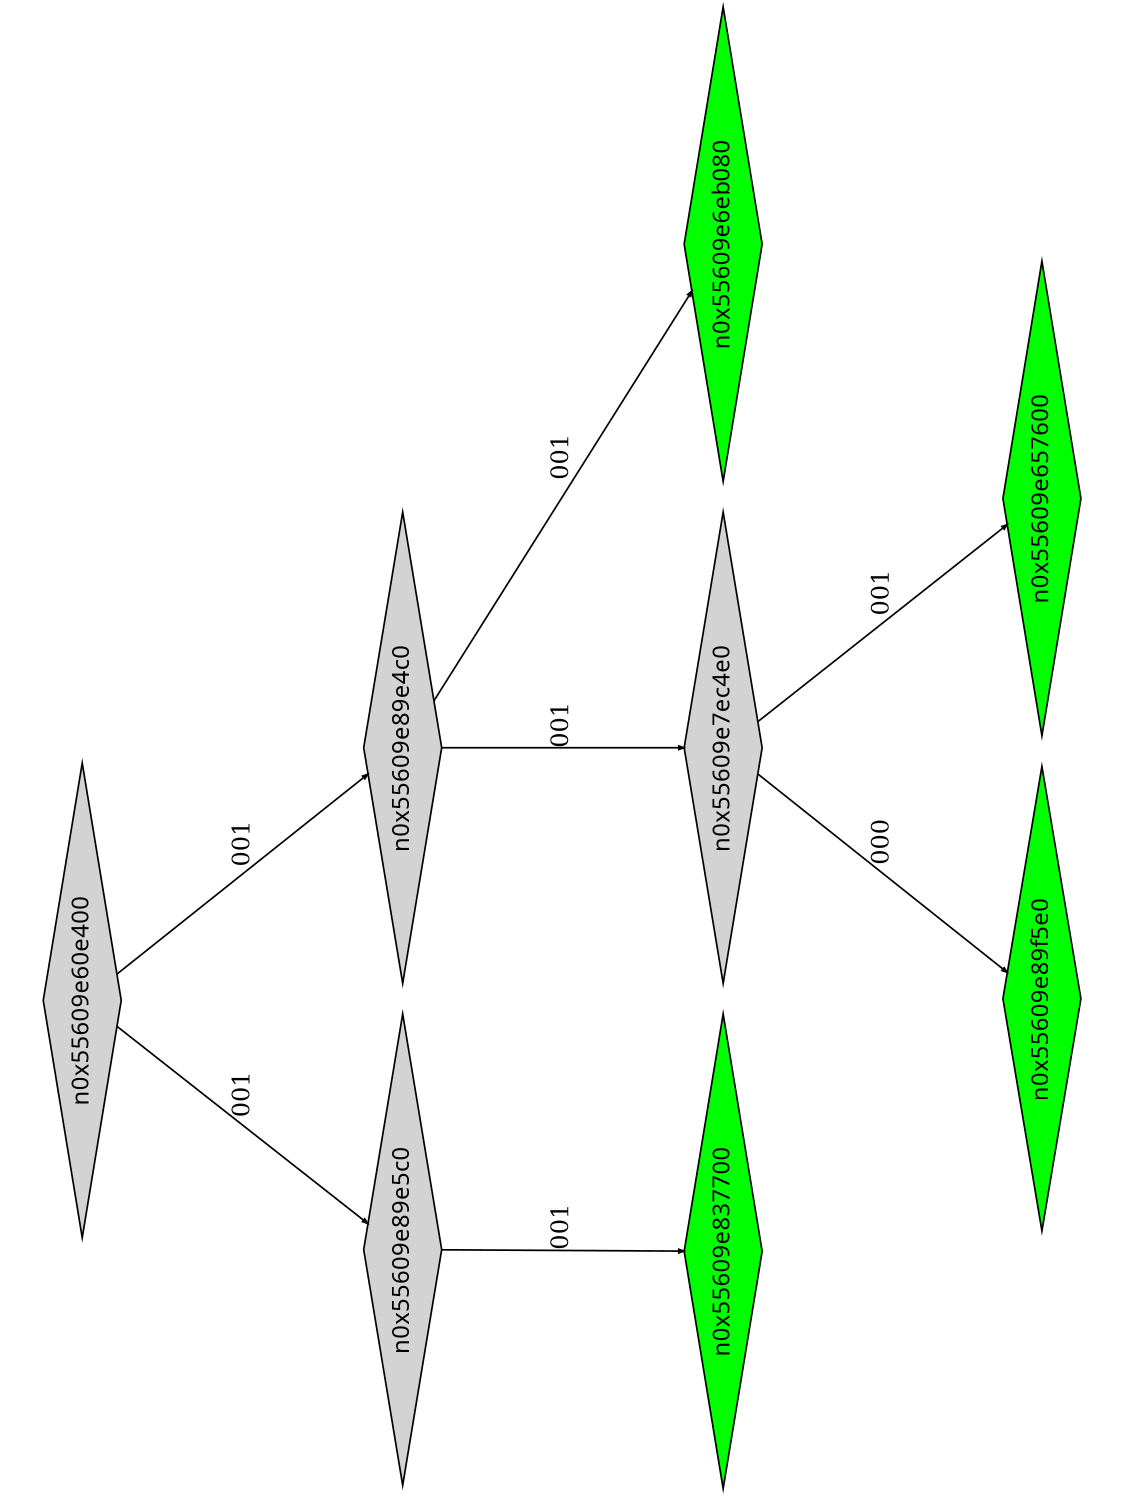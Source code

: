 digraph G {
	size="10,7.5";
	ratio=fill;
	rotate=90;
	center = "true";
	node [style="filled",width=.1,height=.1,fontname="Terminus"]
	edge [arrowsize=.3]
	n0x55609e60e400 [shape=diamond];
	n0x55609e60e400 -> n0x55609e89e5c0 [label=001];
	n0x55609e60e400 -> n0x55609e89e4c0 [label=001];
	n0x55609e89e4c0 [shape=diamond];
	n0x55609e89e4c0 -> n0x55609e7ec4e0 [label=001];
	n0x55609e89e4c0 -> n0x55609e6eb080 [label=001];
	n0x55609e6eb080 [shape=diamond,fillcolor=green];
	n0x55609e7ec4e0 [shape=diamond];
	n0x55609e7ec4e0 -> n0x55609e89f5e0 [label=000];
	n0x55609e7ec4e0 -> n0x55609e657600 [label=001];
	n0x55609e657600 [shape=diamond,fillcolor=green];
	n0x55609e89f5e0 [shape=diamond,fillcolor=green];
	n0x55609e89e5c0 [shape=diamond];
	n0x55609e89e5c0 -> n0x55609e837700 [label=001];
	n0x55609e837700 [shape=diamond,fillcolor=green];
}
